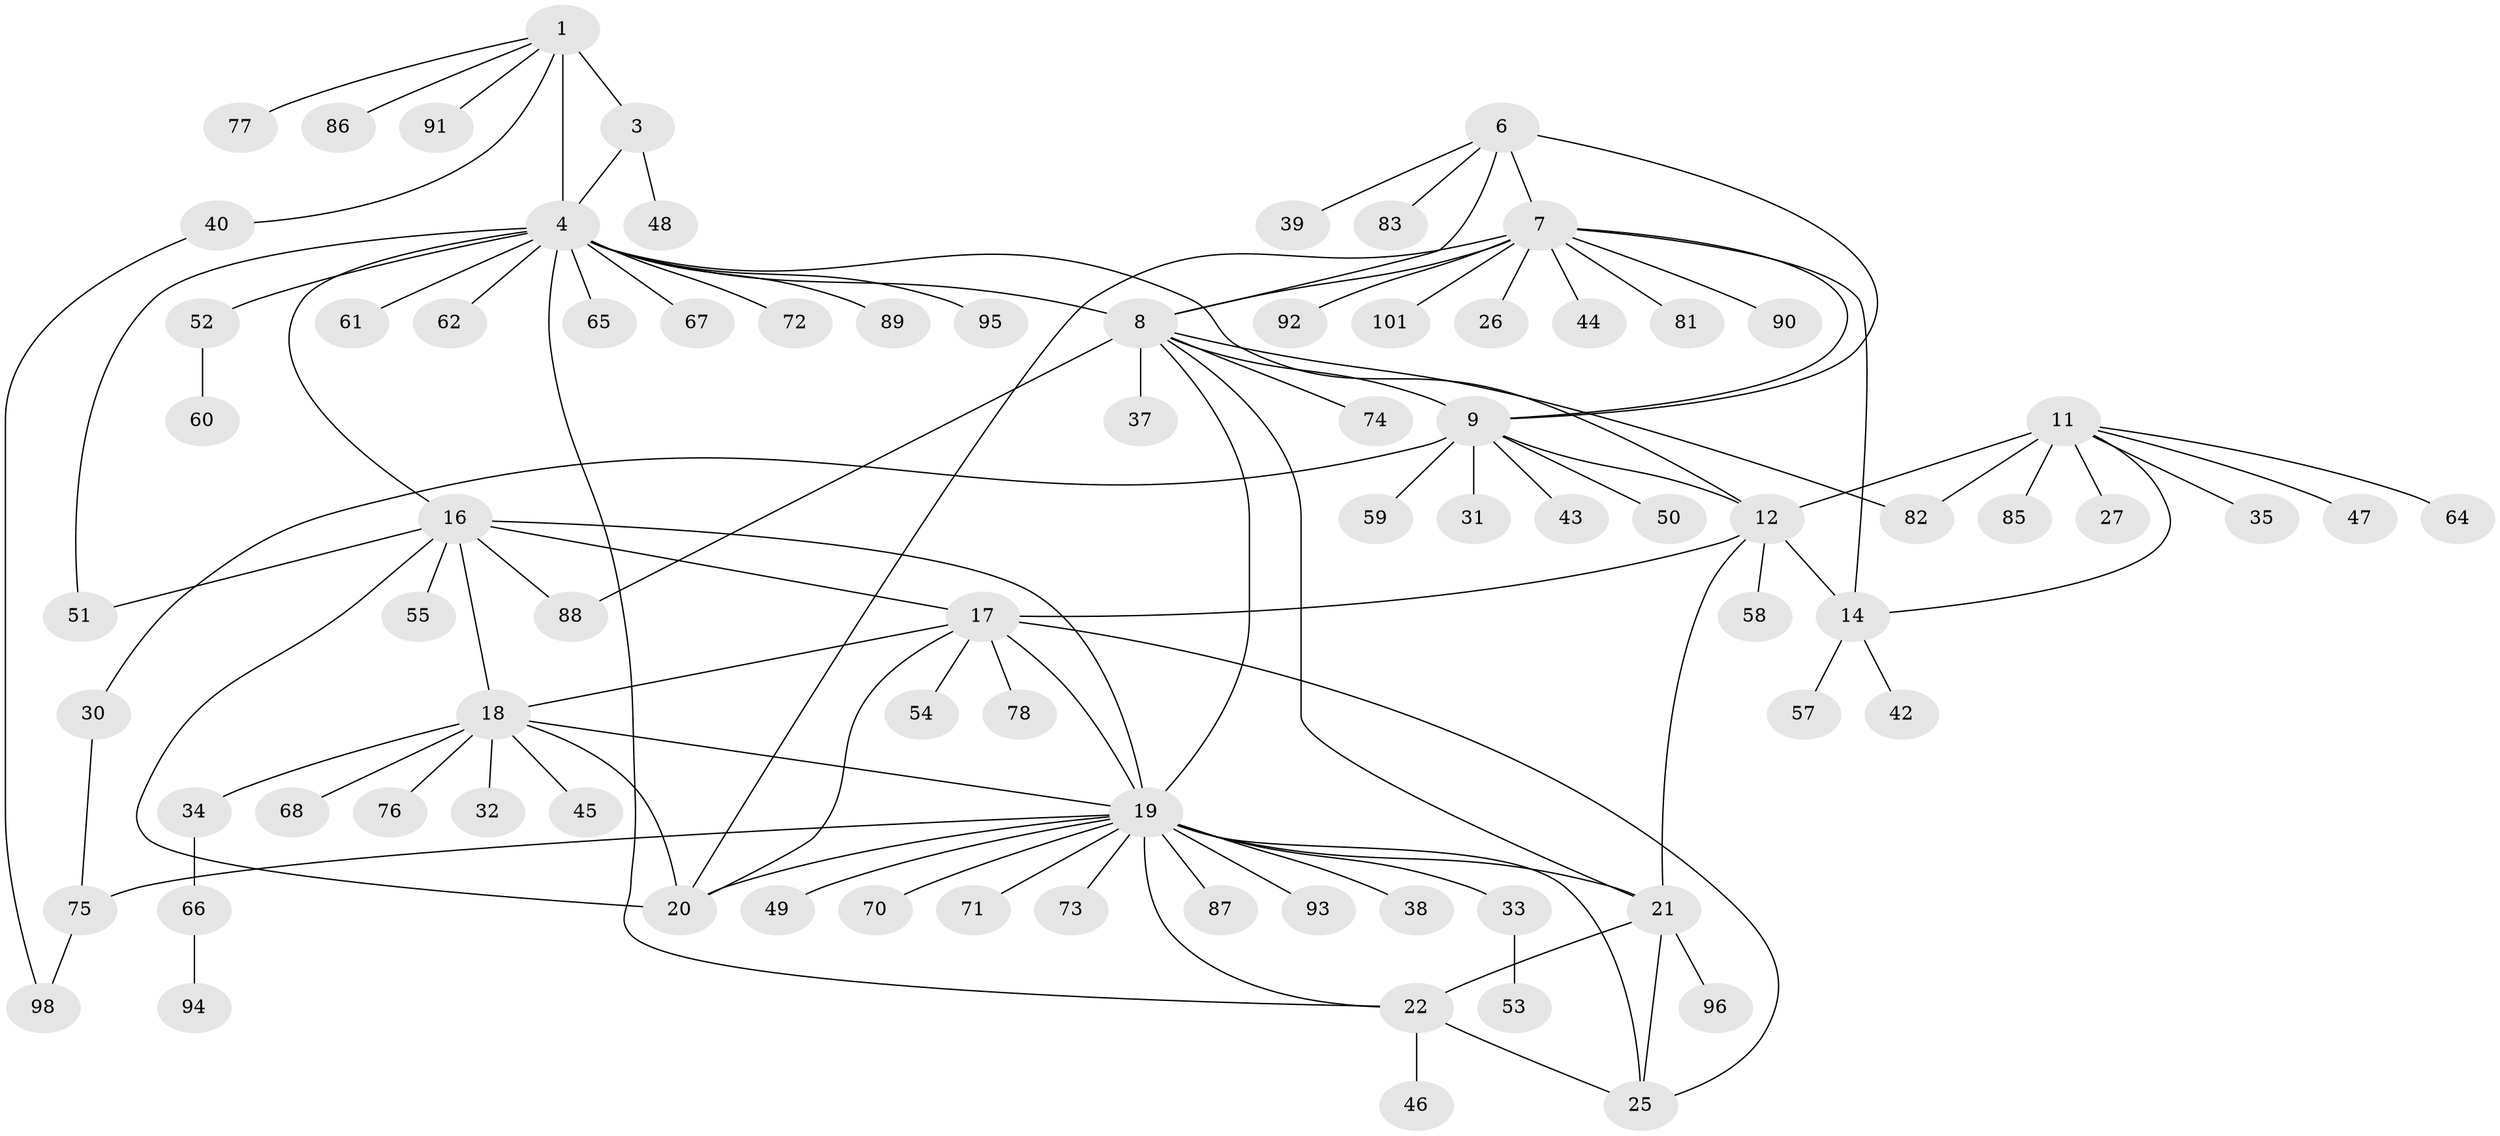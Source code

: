 // Generated by graph-tools (version 1.1) at 2025/24/03/03/25 07:24:16]
// undirected, 81 vertices, 108 edges
graph export_dot {
graph [start="1"]
  node [color=gray90,style=filled];
  1 [super="+2"];
  3;
  4 [super="+5"];
  6 [super="+79"];
  7 [super="+10"];
  8 [super="+36"];
  9 [super="+29"];
  11 [super="+13"];
  12 [super="+15"];
  14 [super="+99"];
  16 [super="+41"];
  17 [super="+28"];
  18 [super="+100"];
  19 [super="+24"];
  20;
  21 [super="+23"];
  22 [super="+63"];
  25;
  26;
  27;
  30 [super="+80"];
  31;
  32;
  33;
  34;
  35;
  37;
  38;
  39;
  40;
  42;
  43;
  44;
  45;
  46;
  47;
  48;
  49;
  50;
  51;
  52 [super="+56"];
  53;
  54;
  55;
  57;
  58;
  59;
  60;
  61;
  62;
  64;
  65;
  66 [super="+69"];
  67;
  68;
  70;
  71;
  72;
  73;
  74;
  75 [super="+84"];
  76;
  77;
  78;
  81;
  82 [super="+97"];
  83;
  85;
  86;
  87;
  88;
  89;
  90;
  91;
  92;
  93;
  94;
  95;
  96;
  98;
  101;
  1 -- 3 [weight=2];
  1 -- 4 [weight=4];
  1 -- 86;
  1 -- 40;
  1 -- 91;
  1 -- 77;
  3 -- 4 [weight=2];
  3 -- 48;
  4 -- 16;
  4 -- 51;
  4 -- 52;
  4 -- 61;
  4 -- 65;
  4 -- 67;
  4 -- 72;
  4 -- 89;
  4 -- 95;
  4 -- 22;
  4 -- 8;
  4 -- 62;
  4 -- 12;
  6 -- 7 [weight=2];
  6 -- 8;
  6 -- 9;
  6 -- 39;
  6 -- 83;
  7 -- 8 [weight=2];
  7 -- 9 [weight=2];
  7 -- 26;
  7 -- 44;
  7 -- 90;
  7 -- 92;
  7 -- 101;
  7 -- 81;
  7 -- 20;
  7 -- 14;
  8 -- 9;
  8 -- 37;
  8 -- 74;
  8 -- 88;
  8 -- 21;
  8 -- 19;
  8 -- 82;
  9 -- 30;
  9 -- 31;
  9 -- 43;
  9 -- 50;
  9 -- 59;
  9 -- 12;
  11 -- 12 [weight=4];
  11 -- 14 [weight=2];
  11 -- 27;
  11 -- 64;
  11 -- 35;
  11 -- 47;
  11 -- 82;
  11 -- 85;
  12 -- 14 [weight=2];
  12 -- 17;
  12 -- 21;
  12 -- 58;
  14 -- 42;
  14 -- 57;
  16 -- 17;
  16 -- 18;
  16 -- 19;
  16 -- 20;
  16 -- 51;
  16 -- 55;
  16 -- 88;
  17 -- 18;
  17 -- 19;
  17 -- 20;
  17 -- 54;
  17 -- 78;
  17 -- 25;
  18 -- 19;
  18 -- 20;
  18 -- 32;
  18 -- 34;
  18 -- 45;
  18 -- 68;
  18 -- 76;
  19 -- 20;
  19 -- 70;
  19 -- 73;
  19 -- 87;
  19 -- 93;
  19 -- 33;
  19 -- 38;
  19 -- 71;
  19 -- 49;
  19 -- 21 [weight=2];
  19 -- 22;
  19 -- 25;
  19 -- 75;
  21 -- 22 [weight=2];
  21 -- 25 [weight=2];
  21 -- 96;
  22 -- 25;
  22 -- 46;
  30 -- 75;
  33 -- 53;
  34 -- 66;
  40 -- 98;
  52 -- 60;
  66 -- 94;
  75 -- 98;
}
